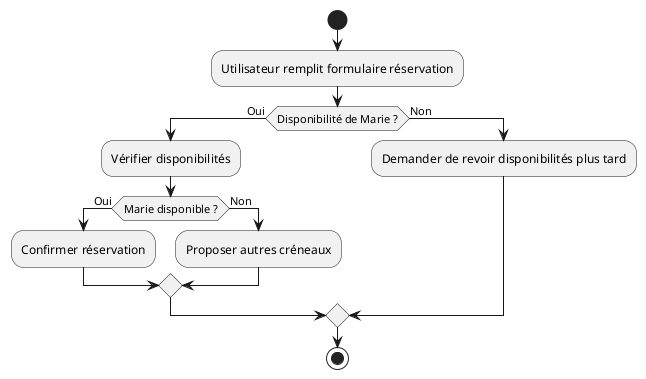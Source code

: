 @startuml
start
:Utilisateur remplit formulaire réservation;
if (Disponibilité de Marie ?) then (Oui)
  :Vérifier disponibilités;
  if (Marie disponible ?) then (Oui)
    :Confirmer réservation;
  else (Non)
    :Proposer autres créneaux;
  endif
else (Non)
  :Demander de revoir disponibilités plus tard;
endif
stop
@enduml